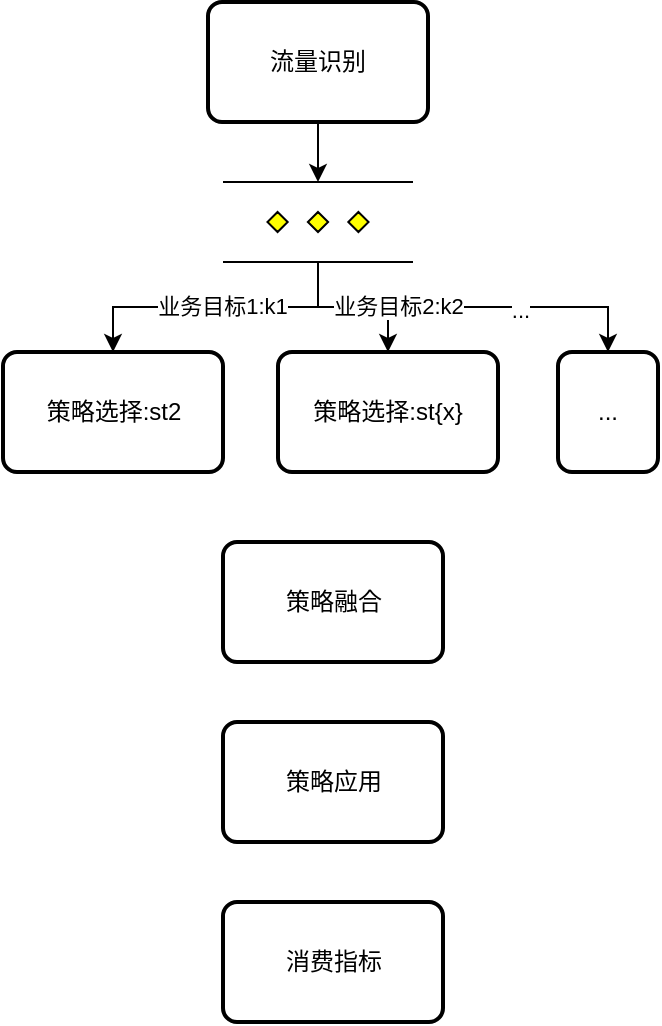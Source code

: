<mxfile version="14.9.3" type="github">
  <diagram id="WTZBdKBS0zzGt41C4YRN" name="第 1 页">
    <mxGraphModel dx="1829" dy="993" grid="1" gridSize="10" guides="1" tooltips="1" connect="1" arrows="1" fold="1" page="1" pageScale="1" pageWidth="827" pageHeight="1169" math="0" shadow="0">
      <root>
        <mxCell id="0" />
        <mxCell id="1" parent="0" />
        <mxCell id="W0ZIt22SlEBKtFwFDGDk-7" style="edgeStyle=orthogonalEdgeStyle;rounded=0;orthogonalLoop=1;jettySize=auto;html=1;entryX=0.5;entryY=0;entryDx=0;entryDy=0;entryPerimeter=0;" edge="1" parent="1" source="W0ZIt22SlEBKtFwFDGDk-3" target="W0ZIt22SlEBKtFwFDGDk-4">
          <mxGeometry relative="1" as="geometry" />
        </mxCell>
        <mxCell id="W0ZIt22SlEBKtFwFDGDk-3" value="流量识别" style="rounded=1;whiteSpace=wrap;html=1;absoluteArcSize=1;arcSize=14;strokeWidth=2;" vertex="1" parent="1">
          <mxGeometry x="285" y="120" width="110" height="60" as="geometry" />
        </mxCell>
        <mxCell id="W0ZIt22SlEBKtFwFDGDk-10" style="edgeStyle=orthogonalEdgeStyle;rounded=0;orthogonalLoop=1;jettySize=auto;html=1;" edge="1" parent="1" source="W0ZIt22SlEBKtFwFDGDk-4" target="W0ZIt22SlEBKtFwFDGDk-9">
          <mxGeometry relative="1" as="geometry" />
        </mxCell>
        <mxCell id="W0ZIt22SlEBKtFwFDGDk-17" value="业务目标1:k1" style="edgeLabel;html=1;align=center;verticalAlign=middle;resizable=0;points=[];" vertex="1" connectable="0" parent="W0ZIt22SlEBKtFwFDGDk-10">
          <mxGeometry x="-0.036" y="-1" relative="1" as="geometry">
            <mxPoint as="offset" />
          </mxGeometry>
        </mxCell>
        <mxCell id="W0ZIt22SlEBKtFwFDGDk-12" style="edgeStyle=orthogonalEdgeStyle;rounded=0;orthogonalLoop=1;jettySize=auto;html=1;exitX=0.5;exitY=1;exitDx=0;exitDy=0;exitPerimeter=0;" edge="1" parent="1" source="W0ZIt22SlEBKtFwFDGDk-4" target="W0ZIt22SlEBKtFwFDGDk-11">
          <mxGeometry relative="1" as="geometry" />
        </mxCell>
        <mxCell id="W0ZIt22SlEBKtFwFDGDk-14" style="edgeStyle=orthogonalEdgeStyle;rounded=0;orthogonalLoop=1;jettySize=auto;html=1;exitX=0.5;exitY=1;exitDx=0;exitDy=0;exitPerimeter=0;entryX=0.5;entryY=0;entryDx=0;entryDy=0;" edge="1" parent="1" source="W0ZIt22SlEBKtFwFDGDk-4" target="W0ZIt22SlEBKtFwFDGDk-13">
          <mxGeometry relative="1" as="geometry" />
        </mxCell>
        <mxCell id="W0ZIt22SlEBKtFwFDGDk-15" value="..." style="edgeLabel;html=1;align=center;verticalAlign=middle;resizable=0;points=[];" vertex="1" connectable="0" parent="W0ZIt22SlEBKtFwFDGDk-14">
          <mxGeometry x="0.302" y="-1" relative="1" as="geometry">
            <mxPoint as="offset" />
          </mxGeometry>
        </mxCell>
        <mxCell id="W0ZIt22SlEBKtFwFDGDk-16" value="业务目标2:k2" style="edgeLabel;html=1;align=center;verticalAlign=middle;resizable=0;points=[];" vertex="1" connectable="0" parent="W0ZIt22SlEBKtFwFDGDk-14">
          <mxGeometry x="-0.498" y="1" relative="1" as="geometry">
            <mxPoint x="15" as="offset" />
          </mxGeometry>
        </mxCell>
        <mxCell id="W0ZIt22SlEBKtFwFDGDk-4" value="" style="verticalLabelPosition=bottom;verticalAlign=top;html=1;shape=mxgraph.flowchart.parallel_mode;pointerEvents=1" vertex="1" parent="1">
          <mxGeometry x="292.5" y="210" width="95" height="40" as="geometry" />
        </mxCell>
        <mxCell id="W0ZIt22SlEBKtFwFDGDk-9" value="策略选择:st2" style="rounded=1;whiteSpace=wrap;html=1;absoluteArcSize=1;arcSize=14;strokeWidth=2;" vertex="1" parent="1">
          <mxGeometry x="182.5" y="295" width="110" height="60" as="geometry" />
        </mxCell>
        <mxCell id="W0ZIt22SlEBKtFwFDGDk-11" value="策略选择:st{x}" style="rounded=1;whiteSpace=wrap;html=1;absoluteArcSize=1;arcSize=14;strokeWidth=2;" vertex="1" parent="1">
          <mxGeometry x="320" y="295" width="110" height="60" as="geometry" />
        </mxCell>
        <mxCell id="W0ZIt22SlEBKtFwFDGDk-13" value="..." style="rounded=1;whiteSpace=wrap;html=1;absoluteArcSize=1;arcSize=14;strokeWidth=2;" vertex="1" parent="1">
          <mxGeometry x="460" y="295" width="50" height="60" as="geometry" />
        </mxCell>
        <mxCell id="W0ZIt22SlEBKtFwFDGDk-18" value="策略融合" style="rounded=1;whiteSpace=wrap;html=1;absoluteArcSize=1;arcSize=14;strokeWidth=2;" vertex="1" parent="1">
          <mxGeometry x="292.5" y="390" width="110" height="60" as="geometry" />
        </mxCell>
        <mxCell id="W0ZIt22SlEBKtFwFDGDk-19" value="策略应用" style="rounded=1;whiteSpace=wrap;html=1;absoluteArcSize=1;arcSize=14;strokeWidth=2;" vertex="1" parent="1">
          <mxGeometry x="292.5" y="480" width="110" height="60" as="geometry" />
        </mxCell>
        <mxCell id="W0ZIt22SlEBKtFwFDGDk-20" value="消费指标" style="rounded=1;whiteSpace=wrap;html=1;absoluteArcSize=1;arcSize=14;strokeWidth=2;" vertex="1" parent="1">
          <mxGeometry x="292.5" y="570" width="110" height="60" as="geometry" />
        </mxCell>
      </root>
    </mxGraphModel>
  </diagram>
</mxfile>
